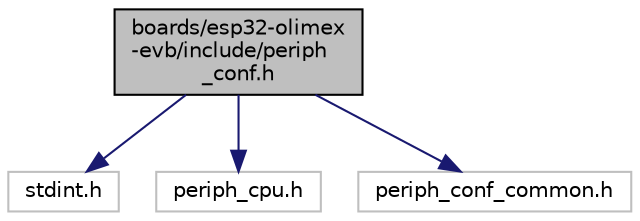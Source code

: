 digraph "boards/esp32-olimex-evb/include/periph_conf.h"
{
 // LATEX_PDF_SIZE
  edge [fontname="Helvetica",fontsize="10",labelfontname="Helvetica",labelfontsize="10"];
  node [fontname="Helvetica",fontsize="10",shape=record];
  Node1 [label="boards/esp32-olimex\l-evb/include/periph\l_conf.h",height=0.2,width=0.4,color="black", fillcolor="grey75", style="filled", fontcolor="black",tooltip="Peripheral MCU configuration for Olimex ESP32-EVB (ESP32-GATEWAY)"];
  Node1 -> Node2 [color="midnightblue",fontsize="10",style="solid",fontname="Helvetica"];
  Node2 [label="stdint.h",height=0.2,width=0.4,color="grey75", fillcolor="white", style="filled",tooltip=" "];
  Node1 -> Node3 [color="midnightblue",fontsize="10",style="solid",fontname="Helvetica"];
  Node3 [label="periph_cpu.h",height=0.2,width=0.4,color="grey75", fillcolor="white", style="filled",tooltip=" "];
  Node1 -> Node4 [color="midnightblue",fontsize="10",style="solid",fontname="Helvetica"];
  Node4 [label="periph_conf_common.h",height=0.2,width=0.4,color="grey75", fillcolor="white", style="filled",tooltip=" "];
}
